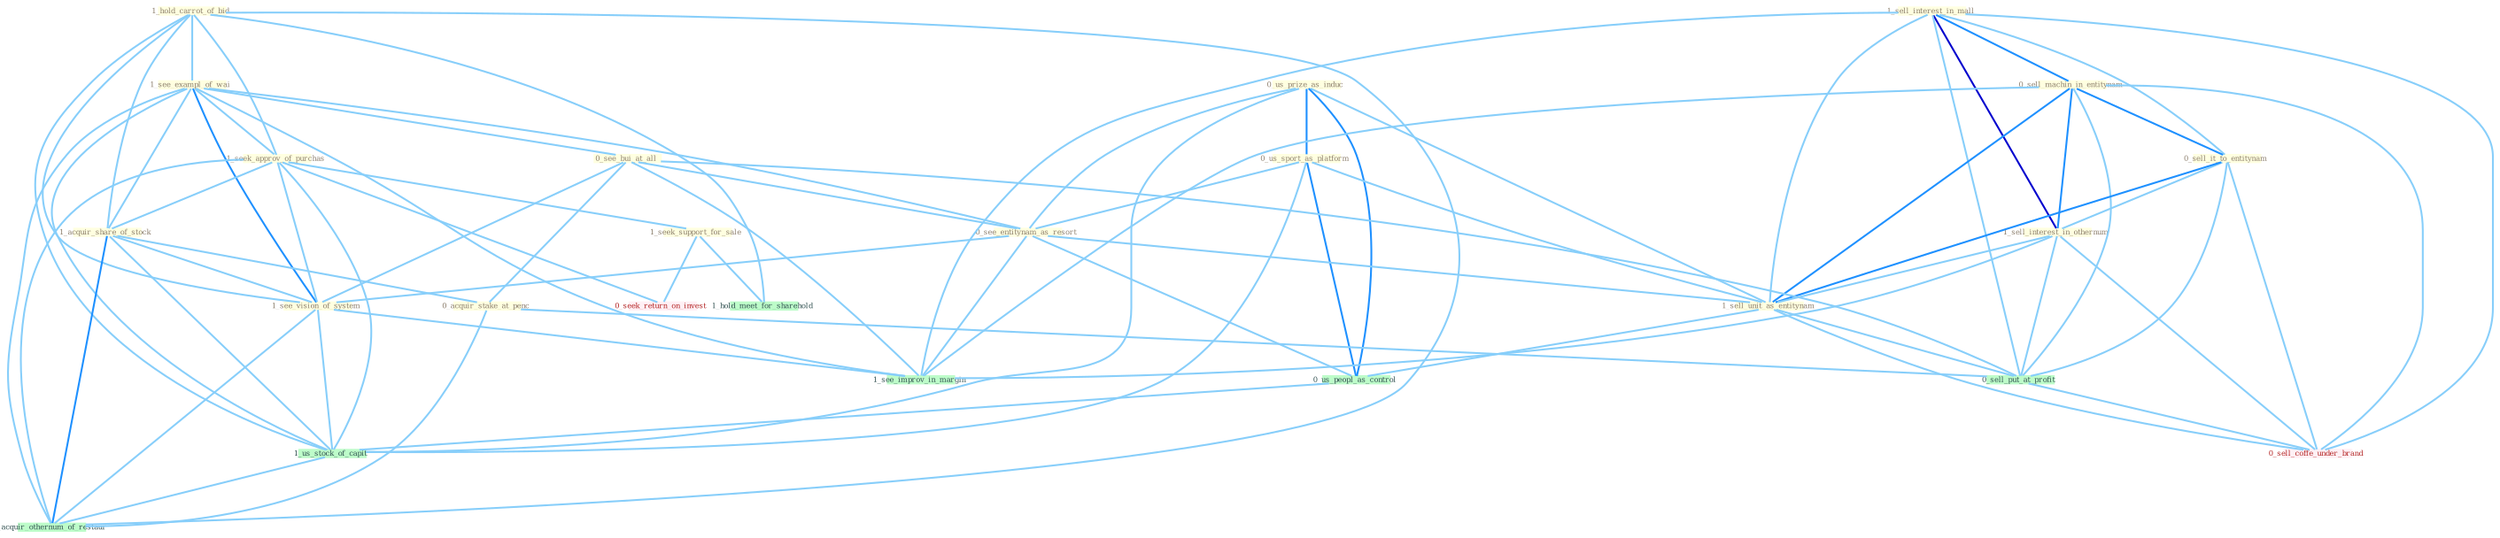Graph G{ 
    node
    [shape=polygon,style=filled,width=.5,height=.06,color="#BDFCC9",fixedsize=true,fontsize=4,
    fontcolor="#2f4f4f"];
    {node
    [color="#ffffe0", fontcolor="#8b7d6b"] "1_hold_carrot_of_bid " "0_us_prize_as_induc " "1_sell_interest_in_mall " "0_sell_machin_in_entitynam " "0_sell_it_to_entitynam " "1_see_exampl_of_wai " "0_us_sport_as_platform " "1_seek_approv_of_purchas " "0_see_bui_at_all " "0_see_entitynam_as_resort " "1_sell_interest_in_othernum " "1_acquir_share_of_stock " "1_seek_support_for_sale " "0_acquir_stake_at_penc " "1_sell_unit_as_entitynam " "1_see_vision_of_system "}
{node [color="#fff0f5", fontcolor="#b22222"] "0_seek_return_on_invest " "0_sell_coffe_under_brand "}
edge [color="#B0E2FF"];

	"1_hold_carrot_of_bid " -- "1_see_exampl_of_wai " [w="1", color="#87cefa" ];
	"1_hold_carrot_of_bid " -- "1_seek_approv_of_purchas " [w="1", color="#87cefa" ];
	"1_hold_carrot_of_bid " -- "1_acquir_share_of_stock " [w="1", color="#87cefa" ];
	"1_hold_carrot_of_bid " -- "1_see_vision_of_system " [w="1", color="#87cefa" ];
	"1_hold_carrot_of_bid " -- "1_us_stock_of_capit " [w="1", color="#87cefa" ];
	"1_hold_carrot_of_bid " -- "1_hold_meet_for_sharehold " [w="1", color="#87cefa" ];
	"1_hold_carrot_of_bid " -- "1_acquir_othernum_of_restaur " [w="1", color="#87cefa" ];
	"0_us_prize_as_induc " -- "0_us_sport_as_platform " [w="2", color="#1e90ff" , len=0.8];
	"0_us_prize_as_induc " -- "0_see_entitynam_as_resort " [w="1", color="#87cefa" ];
	"0_us_prize_as_induc " -- "1_sell_unit_as_entitynam " [w="1", color="#87cefa" ];
	"0_us_prize_as_induc " -- "0_us_peopl_as_control " [w="2", color="#1e90ff" , len=0.8];
	"0_us_prize_as_induc " -- "1_us_stock_of_capit " [w="1", color="#87cefa" ];
	"1_sell_interest_in_mall " -- "0_sell_machin_in_entitynam " [w="2", color="#1e90ff" , len=0.8];
	"1_sell_interest_in_mall " -- "0_sell_it_to_entitynam " [w="1", color="#87cefa" ];
	"1_sell_interest_in_mall " -- "1_sell_interest_in_othernum " [w="3", color="#0000cd" , len=0.6];
	"1_sell_interest_in_mall " -- "1_sell_unit_as_entitynam " [w="1", color="#87cefa" ];
	"1_sell_interest_in_mall " -- "0_sell_put_at_profit " [w="1", color="#87cefa" ];
	"1_sell_interest_in_mall " -- "1_see_improv_in_margin " [w="1", color="#87cefa" ];
	"1_sell_interest_in_mall " -- "0_sell_coffe_under_brand " [w="1", color="#87cefa" ];
	"0_sell_machin_in_entitynam " -- "0_sell_it_to_entitynam " [w="2", color="#1e90ff" , len=0.8];
	"0_sell_machin_in_entitynam " -- "1_sell_interest_in_othernum " [w="2", color="#1e90ff" , len=0.8];
	"0_sell_machin_in_entitynam " -- "1_sell_unit_as_entitynam " [w="2", color="#1e90ff" , len=0.8];
	"0_sell_machin_in_entitynam " -- "0_sell_put_at_profit " [w="1", color="#87cefa" ];
	"0_sell_machin_in_entitynam " -- "1_see_improv_in_margin " [w="1", color="#87cefa" ];
	"0_sell_machin_in_entitynam " -- "0_sell_coffe_under_brand " [w="1", color="#87cefa" ];
	"0_sell_it_to_entitynam " -- "1_sell_interest_in_othernum " [w="1", color="#87cefa" ];
	"0_sell_it_to_entitynam " -- "1_sell_unit_as_entitynam " [w="2", color="#1e90ff" , len=0.8];
	"0_sell_it_to_entitynam " -- "0_sell_put_at_profit " [w="1", color="#87cefa" ];
	"0_sell_it_to_entitynam " -- "0_sell_coffe_under_brand " [w="1", color="#87cefa" ];
	"1_see_exampl_of_wai " -- "1_seek_approv_of_purchas " [w="1", color="#87cefa" ];
	"1_see_exampl_of_wai " -- "0_see_bui_at_all " [w="1", color="#87cefa" ];
	"1_see_exampl_of_wai " -- "0_see_entitynam_as_resort " [w="1", color="#87cefa" ];
	"1_see_exampl_of_wai " -- "1_acquir_share_of_stock " [w="1", color="#87cefa" ];
	"1_see_exampl_of_wai " -- "1_see_vision_of_system " [w="2", color="#1e90ff" , len=0.8];
	"1_see_exampl_of_wai " -- "1_us_stock_of_capit " [w="1", color="#87cefa" ];
	"1_see_exampl_of_wai " -- "1_see_improv_in_margin " [w="1", color="#87cefa" ];
	"1_see_exampl_of_wai " -- "1_acquir_othernum_of_restaur " [w="1", color="#87cefa" ];
	"0_us_sport_as_platform " -- "0_see_entitynam_as_resort " [w="1", color="#87cefa" ];
	"0_us_sport_as_platform " -- "1_sell_unit_as_entitynam " [w="1", color="#87cefa" ];
	"0_us_sport_as_platform " -- "0_us_peopl_as_control " [w="2", color="#1e90ff" , len=0.8];
	"0_us_sport_as_platform " -- "1_us_stock_of_capit " [w="1", color="#87cefa" ];
	"1_seek_approv_of_purchas " -- "1_acquir_share_of_stock " [w="1", color="#87cefa" ];
	"1_seek_approv_of_purchas " -- "1_seek_support_for_sale " [w="1", color="#87cefa" ];
	"1_seek_approv_of_purchas " -- "1_see_vision_of_system " [w="1", color="#87cefa" ];
	"1_seek_approv_of_purchas " -- "0_seek_return_on_invest " [w="1", color="#87cefa" ];
	"1_seek_approv_of_purchas " -- "1_us_stock_of_capit " [w="1", color="#87cefa" ];
	"1_seek_approv_of_purchas " -- "1_acquir_othernum_of_restaur " [w="1", color="#87cefa" ];
	"0_see_bui_at_all " -- "0_see_entitynam_as_resort " [w="1", color="#87cefa" ];
	"0_see_bui_at_all " -- "0_acquir_stake_at_penc " [w="1", color="#87cefa" ];
	"0_see_bui_at_all " -- "1_see_vision_of_system " [w="1", color="#87cefa" ];
	"0_see_bui_at_all " -- "0_sell_put_at_profit " [w="1", color="#87cefa" ];
	"0_see_bui_at_all " -- "1_see_improv_in_margin " [w="1", color="#87cefa" ];
	"0_see_entitynam_as_resort " -- "1_sell_unit_as_entitynam " [w="1", color="#87cefa" ];
	"0_see_entitynam_as_resort " -- "1_see_vision_of_system " [w="1", color="#87cefa" ];
	"0_see_entitynam_as_resort " -- "0_us_peopl_as_control " [w="1", color="#87cefa" ];
	"0_see_entitynam_as_resort " -- "1_see_improv_in_margin " [w="1", color="#87cefa" ];
	"1_sell_interest_in_othernum " -- "1_sell_unit_as_entitynam " [w="1", color="#87cefa" ];
	"1_sell_interest_in_othernum " -- "0_sell_put_at_profit " [w="1", color="#87cefa" ];
	"1_sell_interest_in_othernum " -- "1_see_improv_in_margin " [w="1", color="#87cefa" ];
	"1_sell_interest_in_othernum " -- "0_sell_coffe_under_brand " [w="1", color="#87cefa" ];
	"1_acquir_share_of_stock " -- "0_acquir_stake_at_penc " [w="1", color="#87cefa" ];
	"1_acquir_share_of_stock " -- "1_see_vision_of_system " [w="1", color="#87cefa" ];
	"1_acquir_share_of_stock " -- "1_us_stock_of_capit " [w="1", color="#87cefa" ];
	"1_acquir_share_of_stock " -- "1_acquir_othernum_of_restaur " [w="2", color="#1e90ff" , len=0.8];
	"1_seek_support_for_sale " -- "0_seek_return_on_invest " [w="1", color="#87cefa" ];
	"1_seek_support_for_sale " -- "1_hold_meet_for_sharehold " [w="1", color="#87cefa" ];
	"0_acquir_stake_at_penc " -- "0_sell_put_at_profit " [w="1", color="#87cefa" ];
	"0_acquir_stake_at_penc " -- "1_acquir_othernum_of_restaur " [w="1", color="#87cefa" ];
	"1_sell_unit_as_entitynam " -- "0_us_peopl_as_control " [w="1", color="#87cefa" ];
	"1_sell_unit_as_entitynam " -- "0_sell_put_at_profit " [w="1", color="#87cefa" ];
	"1_sell_unit_as_entitynam " -- "0_sell_coffe_under_brand " [w="1", color="#87cefa" ];
	"1_see_vision_of_system " -- "1_us_stock_of_capit " [w="1", color="#87cefa" ];
	"1_see_vision_of_system " -- "1_see_improv_in_margin " [w="1", color="#87cefa" ];
	"1_see_vision_of_system " -- "1_acquir_othernum_of_restaur " [w="1", color="#87cefa" ];
	"0_us_peopl_as_control " -- "1_us_stock_of_capit " [w="1", color="#87cefa" ];
	"0_sell_put_at_profit " -- "0_sell_coffe_under_brand " [w="1", color="#87cefa" ];
	"1_us_stock_of_capit " -- "1_acquir_othernum_of_restaur " [w="1", color="#87cefa" ];
}